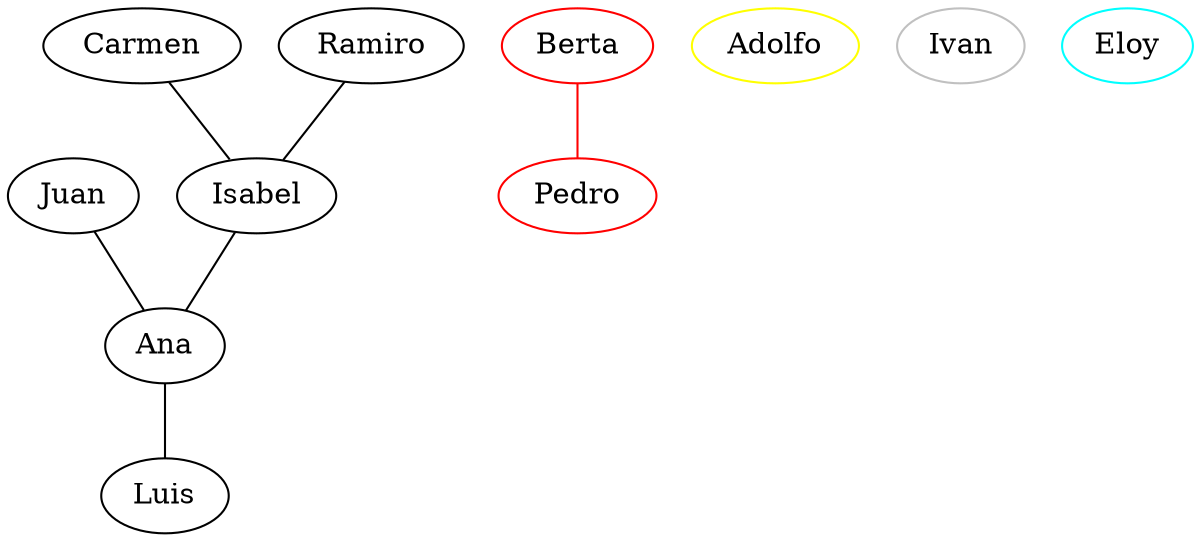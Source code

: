strict graph G {
  1 [ color="" label="Ana" ];
  2 [ color="red" label="Berta" ];
  3 [ color="yellow" label="Adolfo" ];
  4 [ color="gray" label="Ivan" ];
  5 [ color="" label="Carmen" ];
  6 [ color="" label="Luis" ];
  7 [ color="" label="Juan" ];
  8 [ color="red" label="Pedro" ];
  9 [ color="" label="Ramiro" ];
  10 [ color="cyan" label="Eloy" ];
  11 [ color="" label="Isabel" ];
  1 -- 6 [ color="" label="" ];
  2 -- 8 [ color="red" label="" ];
  9 -- 11 [ color="" label="" ];
  5 -- 11 [ color="" label="" ];
  7 -- 1 [ color="" label="" ];
  11 -- 1 [ color="" label="" ];
}
